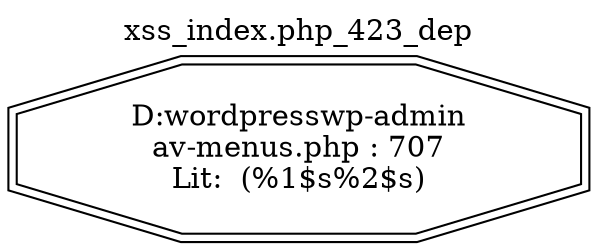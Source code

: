 digraph cfg {
  label="xss_index.php_423_dep";
  labelloc=t;
  n1 [shape=doubleoctagon, label="D:\wordpress\wp-admin\nav-menus.php : 707\nLit:  (%1$s%2$s)\n"];
}
